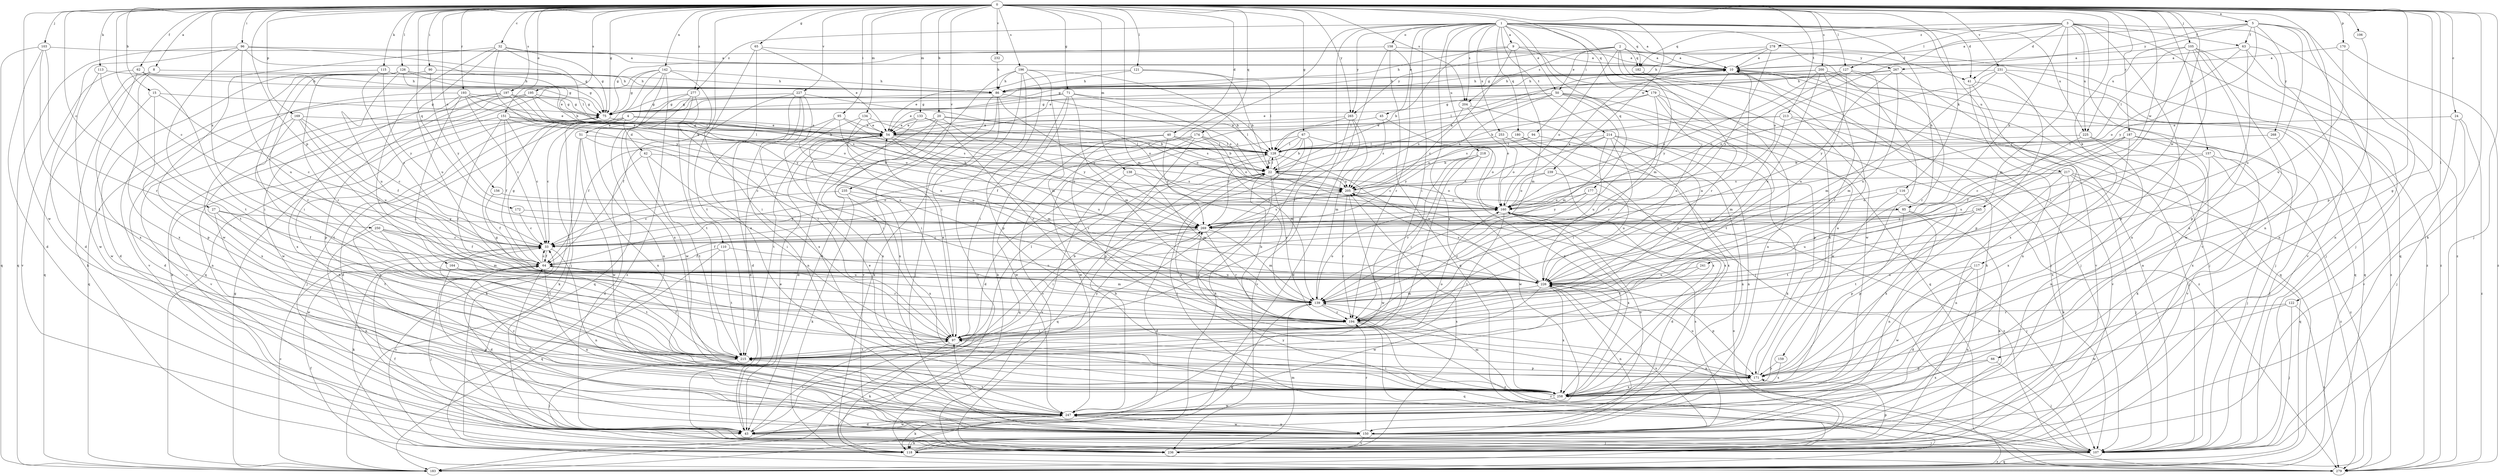 strict digraph  {
0;
1;
2;
3;
4;
5;
8;
9;
10;
15;
20;
22;
24;
27;
32;
33;
40;
41;
42;
43;
45;
50;
51;
54;
62;
63;
64;
65;
66;
67;
71;
75;
85;
86;
90;
94;
95;
96;
97;
103;
105;
106;
107;
110;
113;
115;
116;
117;
118;
121;
122;
126;
127;
128;
133;
134;
138;
139;
142;
150;
151;
156;
157;
158;
159;
160;
164;
169;
170;
171;
172;
174;
177;
179;
180;
182;
183;
187;
193;
194;
195;
196;
197;
200;
204;
205;
213;
214;
215;
217;
218;
225;
226;
227;
231;
232;
235;
236;
239;
241;
245;
247;
250;
253;
258;
265;
267;
268;
269;
277;
278;
279;
0 -> 5  [label=a];
0 -> 8  [label=a];
0 -> 15  [label=b];
0 -> 20  [label=b];
0 -> 24  [label=c];
0 -> 27  [label=c];
0 -> 32  [label=c];
0 -> 33  [label=c];
0 -> 40  [label=d];
0 -> 62  [label=f];
0 -> 65  [label=g];
0 -> 66  [label=g];
0 -> 67  [label=g];
0 -> 71  [label=g];
0 -> 75  [label=g];
0 -> 90  [label=i];
0 -> 94  [label=i];
0 -> 95  [label=i];
0 -> 96  [label=i];
0 -> 103  [label=j];
0 -> 105  [label=j];
0 -> 106  [label=j];
0 -> 107  [label=j];
0 -> 110  [label=k];
0 -> 113  [label=k];
0 -> 115  [label=k];
0 -> 116  [label=k];
0 -> 117  [label=k];
0 -> 118  [label=k];
0 -> 121  [label=l];
0 -> 122  [label=l];
0 -> 126  [label=l];
0 -> 127  [label=l];
0 -> 133  [label=m];
0 -> 134  [label=m];
0 -> 138  [label=m];
0 -> 139  [label=m];
0 -> 142  [label=n];
0 -> 150  [label=n];
0 -> 151  [label=o];
0 -> 156  [label=o];
0 -> 157  [label=o];
0 -> 164  [label=p];
0 -> 169  [label=p];
0 -> 170  [label=p];
0 -> 171  [label=p];
0 -> 172  [label=q];
0 -> 174  [label=q];
0 -> 187  [label=r];
0 -> 193  [label=r];
0 -> 195  [label=s];
0 -> 196  [label=s];
0 -> 197  [label=s];
0 -> 200  [label=s];
0 -> 204  [label=s];
0 -> 213  [label=t];
0 -> 227  [label=v];
0 -> 231  [label=v];
0 -> 232  [label=v];
0 -> 235  [label=v];
0 -> 239  [label=w];
0 -> 241  [label=w];
0 -> 245  [label=w];
0 -> 247  [label=w];
0 -> 250  [label=x];
0 -> 265  [label=y];
0 -> 277  [label=z];
1 -> 9  [label=a];
1 -> 10  [label=a];
1 -> 33  [label=c];
1 -> 41  [label=d];
1 -> 45  [label=e];
1 -> 50  [label=e];
1 -> 85  [label=h];
1 -> 97  [label=i];
1 -> 139  [label=m];
1 -> 158  [label=o];
1 -> 159  [label=o];
1 -> 177  [label=q];
1 -> 179  [label=q];
1 -> 180  [label=q];
1 -> 182  [label=q];
1 -> 204  [label=s];
1 -> 214  [label=t];
1 -> 215  [label=t];
1 -> 217  [label=u];
1 -> 218  [label=u];
1 -> 225  [label=u];
1 -> 253  [label=x];
1 -> 258  [label=x];
1 -> 265  [label=y];
1 -> 277  [label=z];
2 -> 41  [label=d];
2 -> 50  [label=e];
2 -> 160  [label=o];
2 -> 182  [label=q];
2 -> 194  [label=r];
2 -> 204  [label=s];
2 -> 247  [label=w];
2 -> 265  [label=y];
2 -> 267  [label=y];
3 -> 41  [label=d];
3 -> 63  [label=f];
3 -> 85  [label=h];
3 -> 127  [label=l];
3 -> 139  [label=m];
3 -> 150  [label=n];
3 -> 160  [label=o];
3 -> 182  [label=q];
3 -> 183  [label=q];
3 -> 225  [label=u];
3 -> 236  [label=v];
3 -> 278  [label=z];
3 -> 279  [label=z];
4 -> 33  [label=c];
4 -> 42  [label=d];
4 -> 43  [label=d];
4 -> 51  [label=e];
4 -> 54  [label=e];
4 -> 85  [label=h];
4 -> 118  [label=k];
4 -> 150  [label=n];
5 -> 10  [label=a];
5 -> 63  [label=f];
5 -> 107  [label=j];
5 -> 150  [label=n];
5 -> 225  [label=u];
5 -> 226  [label=u];
5 -> 267  [label=y];
5 -> 268  [label=y];
5 -> 269  [label=y];
8 -> 86  [label=h];
8 -> 118  [label=k];
8 -> 183  [label=q];
8 -> 258  [label=x];
9 -> 10  [label=a];
9 -> 22  [label=b];
9 -> 33  [label=c];
9 -> 86  [label=h];
9 -> 139  [label=m];
9 -> 150  [label=n];
10 -> 86  [label=h];
10 -> 107  [label=j];
10 -> 118  [label=k];
10 -> 183  [label=q];
10 -> 269  [label=y];
15 -> 33  [label=c];
15 -> 75  [label=g];
15 -> 171  [label=p];
15 -> 247  [label=w];
20 -> 43  [label=d];
20 -> 54  [label=e];
20 -> 128  [label=l];
20 -> 205  [label=s];
20 -> 258  [label=x];
20 -> 269  [label=y];
22 -> 10  [label=a];
22 -> 128  [label=l];
22 -> 160  [label=o];
22 -> 171  [label=p];
22 -> 183  [label=q];
22 -> 205  [label=s];
24 -> 54  [label=e];
24 -> 107  [label=j];
24 -> 236  [label=v];
24 -> 279  [label=z];
27 -> 64  [label=f];
27 -> 215  [label=t];
27 -> 247  [label=w];
27 -> 269  [label=y];
32 -> 10  [label=a];
32 -> 75  [label=g];
32 -> 97  [label=i];
32 -> 128  [label=l];
32 -> 226  [label=u];
32 -> 247  [label=w];
32 -> 269  [label=y];
33 -> 64  [label=f];
33 -> 118  [label=k];
33 -> 150  [label=n];
40 -> 22  [label=b];
40 -> 128  [label=l];
40 -> 194  [label=r];
40 -> 247  [label=w];
40 -> 269  [label=y];
41 -> 107  [label=j];
41 -> 150  [label=n];
41 -> 236  [label=v];
42 -> 22  [label=b];
42 -> 43  [label=d];
42 -> 97  [label=i];
42 -> 215  [label=t];
43 -> 54  [label=e];
43 -> 97  [label=i];
43 -> 107  [label=j];
43 -> 247  [label=w];
45 -> 54  [label=e];
45 -> 205  [label=s];
45 -> 258  [label=x];
50 -> 54  [label=e];
50 -> 75  [label=g];
50 -> 128  [label=l];
50 -> 139  [label=m];
50 -> 171  [label=p];
50 -> 183  [label=q];
50 -> 205  [label=s];
50 -> 215  [label=t];
51 -> 118  [label=k];
51 -> 128  [label=l];
51 -> 139  [label=m];
51 -> 247  [label=w];
51 -> 258  [label=x];
54 -> 128  [label=l];
54 -> 139  [label=m];
54 -> 215  [label=t];
54 -> 226  [label=u];
54 -> 269  [label=y];
62 -> 75  [label=g];
62 -> 86  [label=h];
62 -> 97  [label=i];
62 -> 236  [label=v];
62 -> 258  [label=x];
63 -> 10  [label=a];
63 -> 107  [label=j];
63 -> 160  [label=o];
63 -> 171  [label=p];
63 -> 236  [label=v];
64 -> 33  [label=c];
64 -> 43  [label=d];
64 -> 75  [label=g];
64 -> 107  [label=j];
64 -> 139  [label=m];
64 -> 150  [label=n];
64 -> 226  [label=u];
65 -> 10  [label=a];
65 -> 54  [label=e];
65 -> 215  [label=t];
65 -> 258  [label=x];
66 -> 107  [label=j];
66 -> 171  [label=p];
66 -> 258  [label=x];
67 -> 22  [label=b];
67 -> 43  [label=d];
67 -> 107  [label=j];
67 -> 118  [label=k];
67 -> 128  [label=l];
67 -> 160  [label=o];
67 -> 269  [label=y];
71 -> 54  [label=e];
71 -> 75  [label=g];
71 -> 97  [label=i];
71 -> 118  [label=k];
71 -> 128  [label=l];
71 -> 139  [label=m];
71 -> 205  [label=s];
75 -> 54  [label=e];
75 -> 107  [label=j];
75 -> 150  [label=n];
85 -> 118  [label=k];
85 -> 150  [label=n];
85 -> 171  [label=p];
85 -> 269  [label=y];
86 -> 75  [label=g];
86 -> 107  [label=j];
86 -> 118  [label=k];
86 -> 205  [label=s];
86 -> 236  [label=v];
86 -> 269  [label=y];
90 -> 86  [label=h];
90 -> 194  [label=r];
90 -> 269  [label=y];
94 -> 128  [label=l];
94 -> 194  [label=r];
94 -> 205  [label=s];
95 -> 54  [label=e];
95 -> 64  [label=f];
95 -> 97  [label=i];
95 -> 160  [label=o];
95 -> 205  [label=s];
96 -> 10  [label=a];
96 -> 22  [label=b];
96 -> 43  [label=d];
96 -> 75  [label=g];
96 -> 183  [label=q];
96 -> 215  [label=t];
96 -> 226  [label=u];
97 -> 22  [label=b];
97 -> 54  [label=e];
97 -> 118  [label=k];
97 -> 128  [label=l];
97 -> 215  [label=t];
103 -> 10  [label=a];
103 -> 43  [label=d];
103 -> 183  [label=q];
103 -> 194  [label=r];
103 -> 215  [label=t];
105 -> 10  [label=a];
105 -> 97  [label=i];
105 -> 128  [label=l];
105 -> 171  [label=p];
105 -> 247  [label=w];
105 -> 258  [label=x];
105 -> 279  [label=z];
106 -> 150  [label=n];
107 -> 10  [label=a];
107 -> 183  [label=q];
107 -> 226  [label=u];
107 -> 269  [label=y];
110 -> 64  [label=f];
110 -> 183  [label=q];
110 -> 215  [label=t];
110 -> 226  [label=u];
113 -> 86  [label=h];
113 -> 215  [label=t];
113 -> 247  [label=w];
115 -> 33  [label=c];
115 -> 43  [label=d];
115 -> 86  [label=h];
115 -> 269  [label=y];
116 -> 160  [label=o];
116 -> 215  [label=t];
116 -> 258  [label=x];
117 -> 43  [label=d];
117 -> 150  [label=n];
117 -> 226  [label=u];
117 -> 247  [label=w];
118 -> 33  [label=c];
118 -> 160  [label=o];
118 -> 171  [label=p];
118 -> 205  [label=s];
118 -> 226  [label=u];
118 -> 279  [label=z];
121 -> 22  [label=b];
121 -> 54  [label=e];
121 -> 86  [label=h];
121 -> 128  [label=l];
122 -> 107  [label=j];
122 -> 194  [label=r];
122 -> 247  [label=w];
122 -> 279  [label=z];
126 -> 54  [label=e];
126 -> 75  [label=g];
126 -> 86  [label=h];
126 -> 97  [label=i];
126 -> 194  [label=r];
126 -> 226  [label=u];
126 -> 236  [label=v];
127 -> 75  [label=g];
127 -> 86  [label=h];
127 -> 139  [label=m];
127 -> 160  [label=o];
127 -> 194  [label=r];
127 -> 226  [label=u];
128 -> 22  [label=b];
128 -> 183  [label=q];
128 -> 194  [label=r];
128 -> 226  [label=u];
133 -> 54  [label=e];
133 -> 97  [label=i];
133 -> 160  [label=o];
133 -> 194  [label=r];
133 -> 258  [label=x];
134 -> 22  [label=b];
134 -> 43  [label=d];
134 -> 54  [label=e];
134 -> 226  [label=u];
138 -> 139  [label=m];
138 -> 205  [label=s];
138 -> 236  [label=v];
139 -> 10  [label=a];
139 -> 160  [label=o];
139 -> 183  [label=q];
139 -> 194  [label=r];
139 -> 279  [label=z];
142 -> 75  [label=g];
142 -> 86  [label=h];
142 -> 97  [label=i];
142 -> 107  [label=j];
142 -> 150  [label=n];
142 -> 183  [label=q];
142 -> 258  [label=x];
142 -> 279  [label=z];
150 -> 64  [label=f];
150 -> 97  [label=i];
150 -> 107  [label=j];
150 -> 118  [label=k];
150 -> 194  [label=r];
150 -> 236  [label=v];
150 -> 247  [label=w];
151 -> 33  [label=c];
151 -> 54  [label=e];
151 -> 64  [label=f];
151 -> 128  [label=l];
151 -> 194  [label=r];
151 -> 226  [label=u];
151 -> 236  [label=v];
156 -> 64  [label=f];
156 -> 160  [label=o];
157 -> 22  [label=b];
157 -> 33  [label=c];
157 -> 107  [label=j];
157 -> 258  [label=x];
157 -> 279  [label=z];
158 -> 10  [label=a];
158 -> 75  [label=g];
158 -> 97  [label=i];
158 -> 183  [label=q];
158 -> 194  [label=r];
159 -> 171  [label=p];
159 -> 258  [label=x];
160 -> 10  [label=a];
160 -> 43  [label=d];
160 -> 107  [label=j];
160 -> 215  [label=t];
160 -> 258  [label=x];
160 -> 269  [label=y];
164 -> 150  [label=n];
164 -> 194  [label=r];
164 -> 215  [label=t];
164 -> 226  [label=u];
169 -> 33  [label=c];
169 -> 54  [label=e];
169 -> 64  [label=f];
169 -> 215  [label=t];
169 -> 226  [label=u];
169 -> 258  [label=x];
170 -> 10  [label=a];
170 -> 226  [label=u];
170 -> 279  [label=z];
171 -> 10  [label=a];
171 -> 22  [label=b];
171 -> 226  [label=u];
171 -> 258  [label=x];
172 -> 33  [label=c];
172 -> 269  [label=y];
174 -> 33  [label=c];
174 -> 128  [label=l];
174 -> 139  [label=m];
174 -> 160  [label=o];
174 -> 171  [label=p];
174 -> 236  [label=v];
174 -> 247  [label=w];
177 -> 160  [label=o];
177 -> 194  [label=r];
177 -> 269  [label=y];
177 -> 279  [label=z];
179 -> 22  [label=b];
179 -> 75  [label=g];
179 -> 194  [label=r];
179 -> 226  [label=u];
179 -> 247  [label=w];
179 -> 279  [label=z];
180 -> 128  [label=l];
180 -> 150  [label=n];
180 -> 258  [label=x];
182 -> 107  [label=j];
182 -> 258  [label=x];
183 -> 33  [label=c];
183 -> 75  [label=g];
187 -> 64  [label=f];
187 -> 107  [label=j];
187 -> 128  [label=l];
187 -> 226  [label=u];
187 -> 236  [label=v];
187 -> 258  [label=x];
193 -> 33  [label=c];
193 -> 43  [label=d];
193 -> 54  [label=e];
193 -> 75  [label=g];
193 -> 97  [label=i];
193 -> 205  [label=s];
193 -> 258  [label=x];
194 -> 22  [label=b];
194 -> 97  [label=i];
194 -> 183  [label=q];
194 -> 279  [label=z];
195 -> 22  [label=b];
195 -> 75  [label=g];
195 -> 118  [label=k];
195 -> 150  [label=n];
195 -> 247  [label=w];
195 -> 269  [label=y];
196 -> 22  [label=b];
196 -> 43  [label=d];
196 -> 86  [label=h];
196 -> 97  [label=i];
196 -> 139  [label=m];
196 -> 171  [label=p];
196 -> 279  [label=z];
197 -> 75  [label=g];
197 -> 128  [label=l];
197 -> 160  [label=o];
197 -> 171  [label=p];
197 -> 183  [label=q];
197 -> 236  [label=v];
200 -> 86  [label=h];
200 -> 107  [label=j];
200 -> 128  [label=l];
200 -> 160  [label=o];
200 -> 183  [label=q];
200 -> 194  [label=r];
200 -> 226  [label=u];
204 -> 107  [label=j];
204 -> 160  [label=o];
204 -> 205  [label=s];
205 -> 160  [label=o];
205 -> 194  [label=r];
205 -> 247  [label=w];
213 -> 54  [label=e];
213 -> 107  [label=j];
213 -> 139  [label=m];
213 -> 205  [label=s];
213 -> 236  [label=v];
214 -> 33  [label=c];
214 -> 97  [label=i];
214 -> 118  [label=k];
214 -> 128  [label=l];
214 -> 150  [label=n];
214 -> 226  [label=u];
214 -> 258  [label=x];
214 -> 269  [label=y];
215 -> 64  [label=f];
215 -> 75  [label=g];
215 -> 107  [label=j];
215 -> 160  [label=o];
215 -> 171  [label=p];
215 -> 269  [label=y];
217 -> 107  [label=j];
217 -> 118  [label=k];
217 -> 150  [label=n];
217 -> 183  [label=q];
217 -> 205  [label=s];
217 -> 269  [label=y];
217 -> 279  [label=z];
218 -> 22  [label=b];
218 -> 97  [label=i];
218 -> 194  [label=r];
218 -> 215  [label=t];
218 -> 247  [label=w];
225 -> 33  [label=c];
225 -> 118  [label=k];
225 -> 128  [label=l];
225 -> 150  [label=n];
226 -> 139  [label=m];
226 -> 150  [label=n];
226 -> 171  [label=p];
226 -> 205  [label=s];
226 -> 247  [label=w];
226 -> 258  [label=x];
227 -> 43  [label=d];
227 -> 64  [label=f];
227 -> 75  [label=g];
227 -> 150  [label=n];
227 -> 160  [label=o];
227 -> 226  [label=u];
227 -> 258  [label=x];
231 -> 86  [label=h];
231 -> 139  [label=m];
231 -> 160  [label=o];
231 -> 171  [label=p];
231 -> 183  [label=q];
231 -> 279  [label=z];
232 -> 86  [label=h];
235 -> 33  [label=c];
235 -> 118  [label=k];
235 -> 160  [label=o];
235 -> 258  [label=x];
236 -> 64  [label=f];
236 -> 139  [label=m];
236 -> 205  [label=s];
239 -> 160  [label=o];
239 -> 205  [label=s];
239 -> 226  [label=u];
241 -> 194  [label=r];
241 -> 226  [label=u];
245 -> 171  [label=p];
245 -> 215  [label=t];
245 -> 226  [label=u];
245 -> 269  [label=y];
247 -> 22  [label=b];
247 -> 33  [label=c];
247 -> 43  [label=d];
247 -> 118  [label=k];
247 -> 150  [label=n];
247 -> 160  [label=o];
247 -> 215  [label=t];
250 -> 33  [label=c];
250 -> 64  [label=f];
250 -> 139  [label=m];
250 -> 150  [label=n];
250 -> 215  [label=t];
253 -> 128  [label=l];
253 -> 160  [label=o];
253 -> 258  [label=x];
258 -> 54  [label=e];
258 -> 97  [label=i];
258 -> 139  [label=m];
258 -> 247  [label=w];
265 -> 43  [label=d];
265 -> 54  [label=e];
265 -> 64  [label=f];
265 -> 139  [label=m];
265 -> 236  [label=v];
267 -> 54  [label=e];
267 -> 86  [label=h];
267 -> 226  [label=u];
267 -> 258  [label=x];
267 -> 269  [label=y];
268 -> 128  [label=l];
268 -> 258  [label=x];
269 -> 33  [label=c];
269 -> 43  [label=d];
269 -> 64  [label=f];
269 -> 97  [label=i];
269 -> 139  [label=m];
269 -> 194  [label=r];
269 -> 205  [label=s];
277 -> 75  [label=g];
277 -> 97  [label=i];
277 -> 183  [label=q];
277 -> 215  [label=t];
277 -> 247  [label=w];
278 -> 10  [label=a];
278 -> 75  [label=g];
278 -> 86  [label=h];
278 -> 269  [label=y];
278 -> 279  [label=z];
279 -> 64  [label=f];
}
